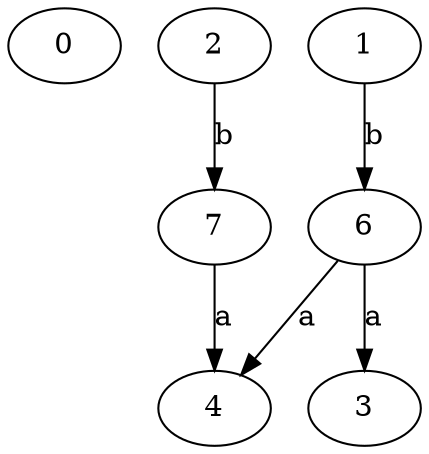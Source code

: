 strict digraph  {
0;
3;
4;
6;
1;
7;
2;
6 -> 3  [label=a];
6 -> 4  [label=a];
1 -> 6  [label=b];
7 -> 4  [label=a];
2 -> 7  [label=b];
}
